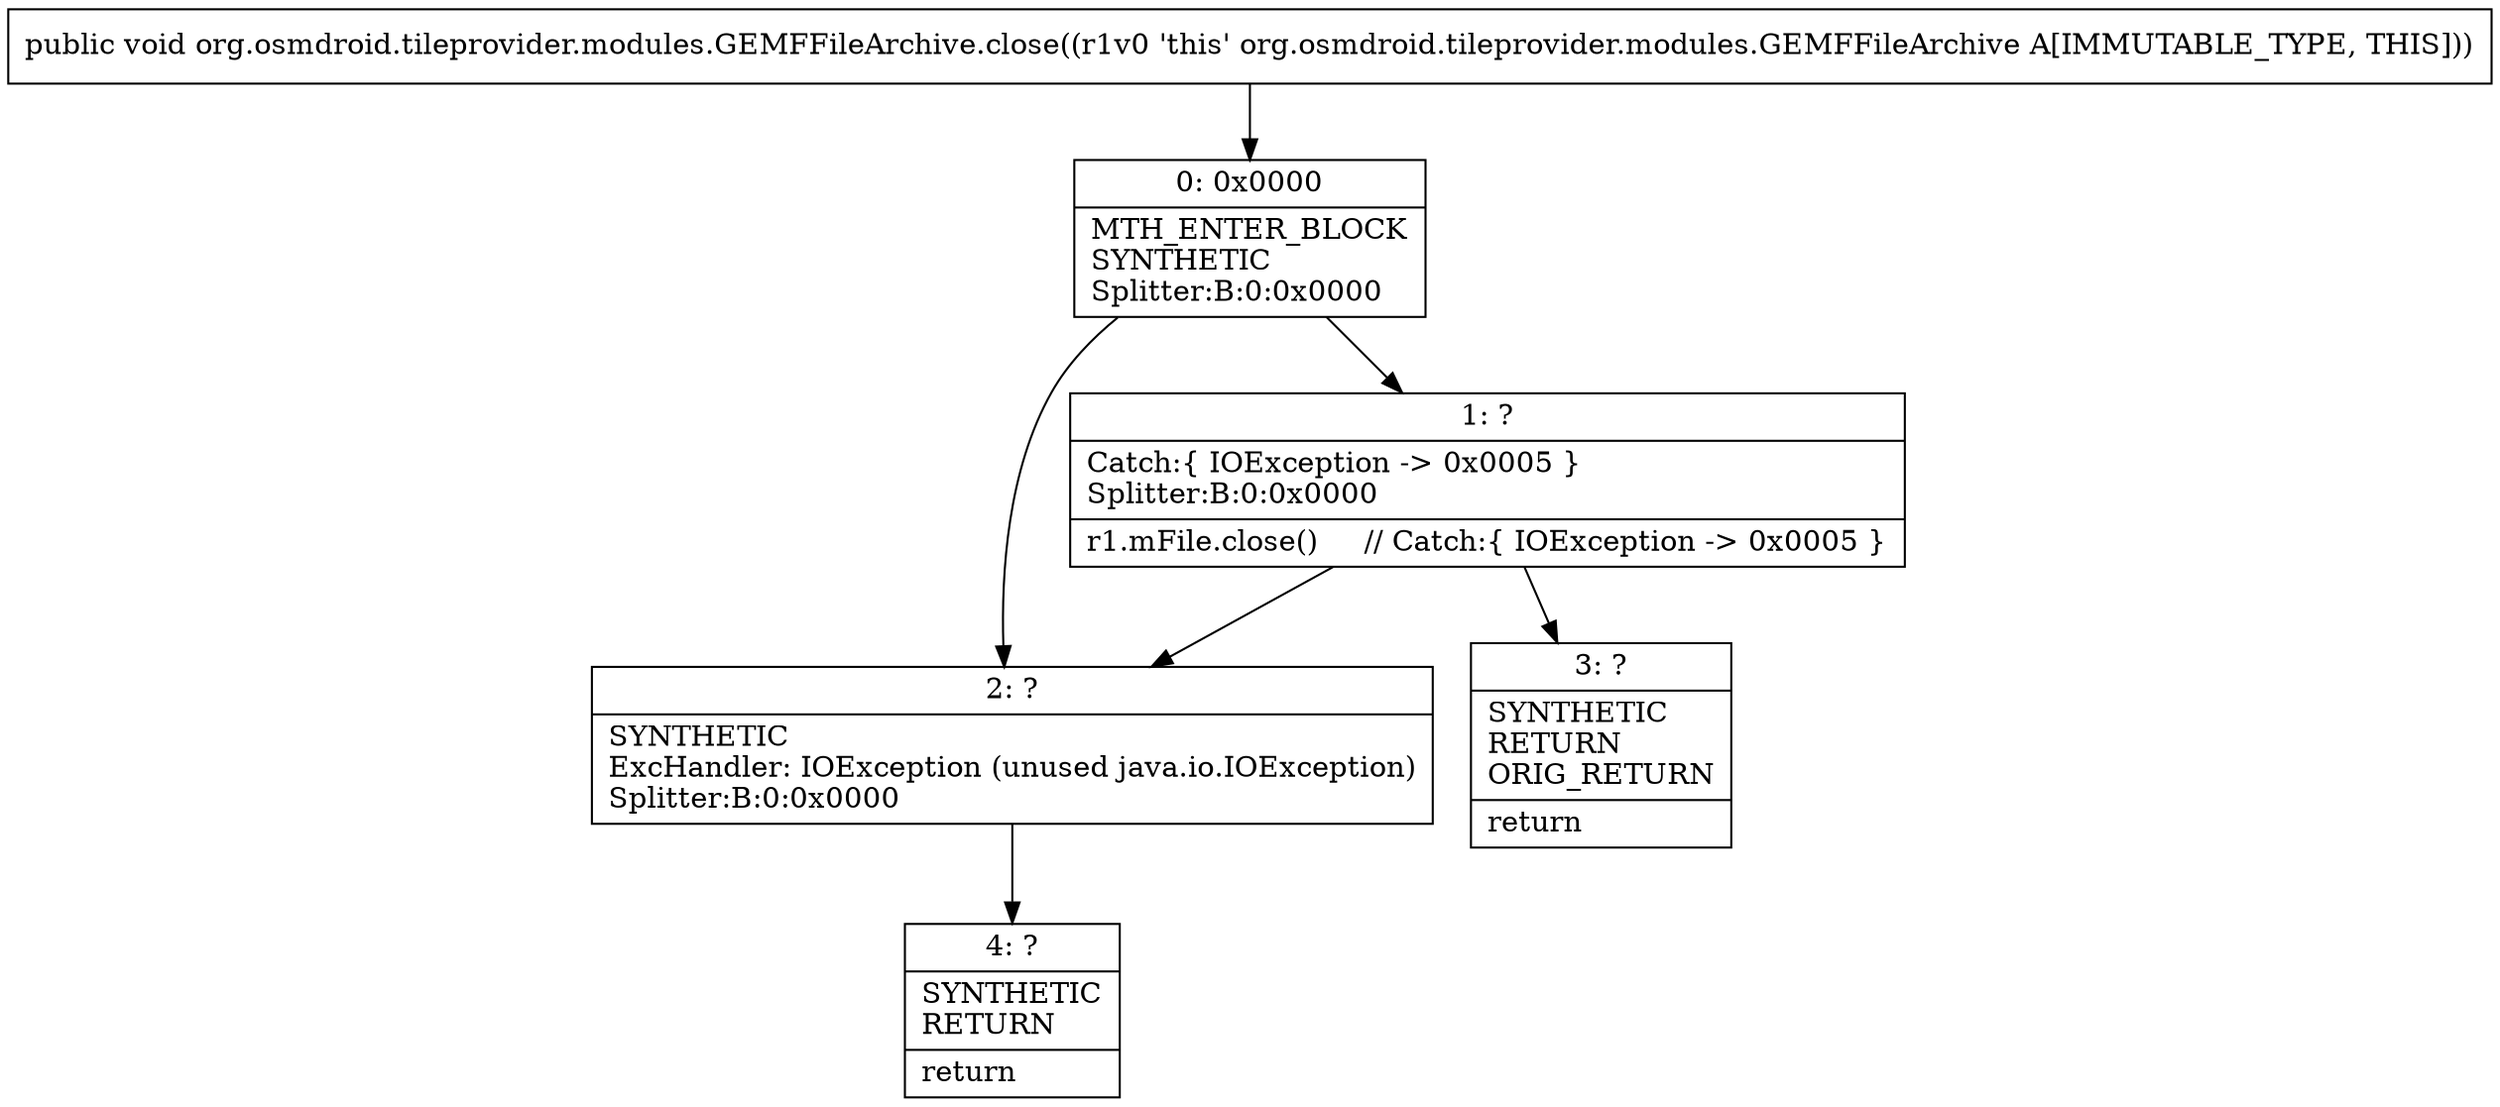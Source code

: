 digraph "CFG fororg.osmdroid.tileprovider.modules.GEMFFileArchive.close()V" {
Node_0 [shape=record,label="{0\:\ 0x0000|MTH_ENTER_BLOCK\lSYNTHETIC\lSplitter:B:0:0x0000\l}"];
Node_1 [shape=record,label="{1\:\ ?|Catch:\{ IOException \-\> 0x0005 \}\lSplitter:B:0:0x0000\l|r1.mFile.close()     \/\/ Catch:\{ IOException \-\> 0x0005 \}\l}"];
Node_2 [shape=record,label="{2\:\ ?|SYNTHETIC\lExcHandler: IOException (unused java.io.IOException)\lSplitter:B:0:0x0000\l}"];
Node_3 [shape=record,label="{3\:\ ?|SYNTHETIC\lRETURN\lORIG_RETURN\l|return\l}"];
Node_4 [shape=record,label="{4\:\ ?|SYNTHETIC\lRETURN\l|return\l}"];
MethodNode[shape=record,label="{public void org.osmdroid.tileprovider.modules.GEMFFileArchive.close((r1v0 'this' org.osmdroid.tileprovider.modules.GEMFFileArchive A[IMMUTABLE_TYPE, THIS])) }"];
MethodNode -> Node_0;
Node_0 -> Node_1;
Node_0 -> Node_2;
Node_1 -> Node_2;
Node_1 -> Node_3;
Node_2 -> Node_4;
}

